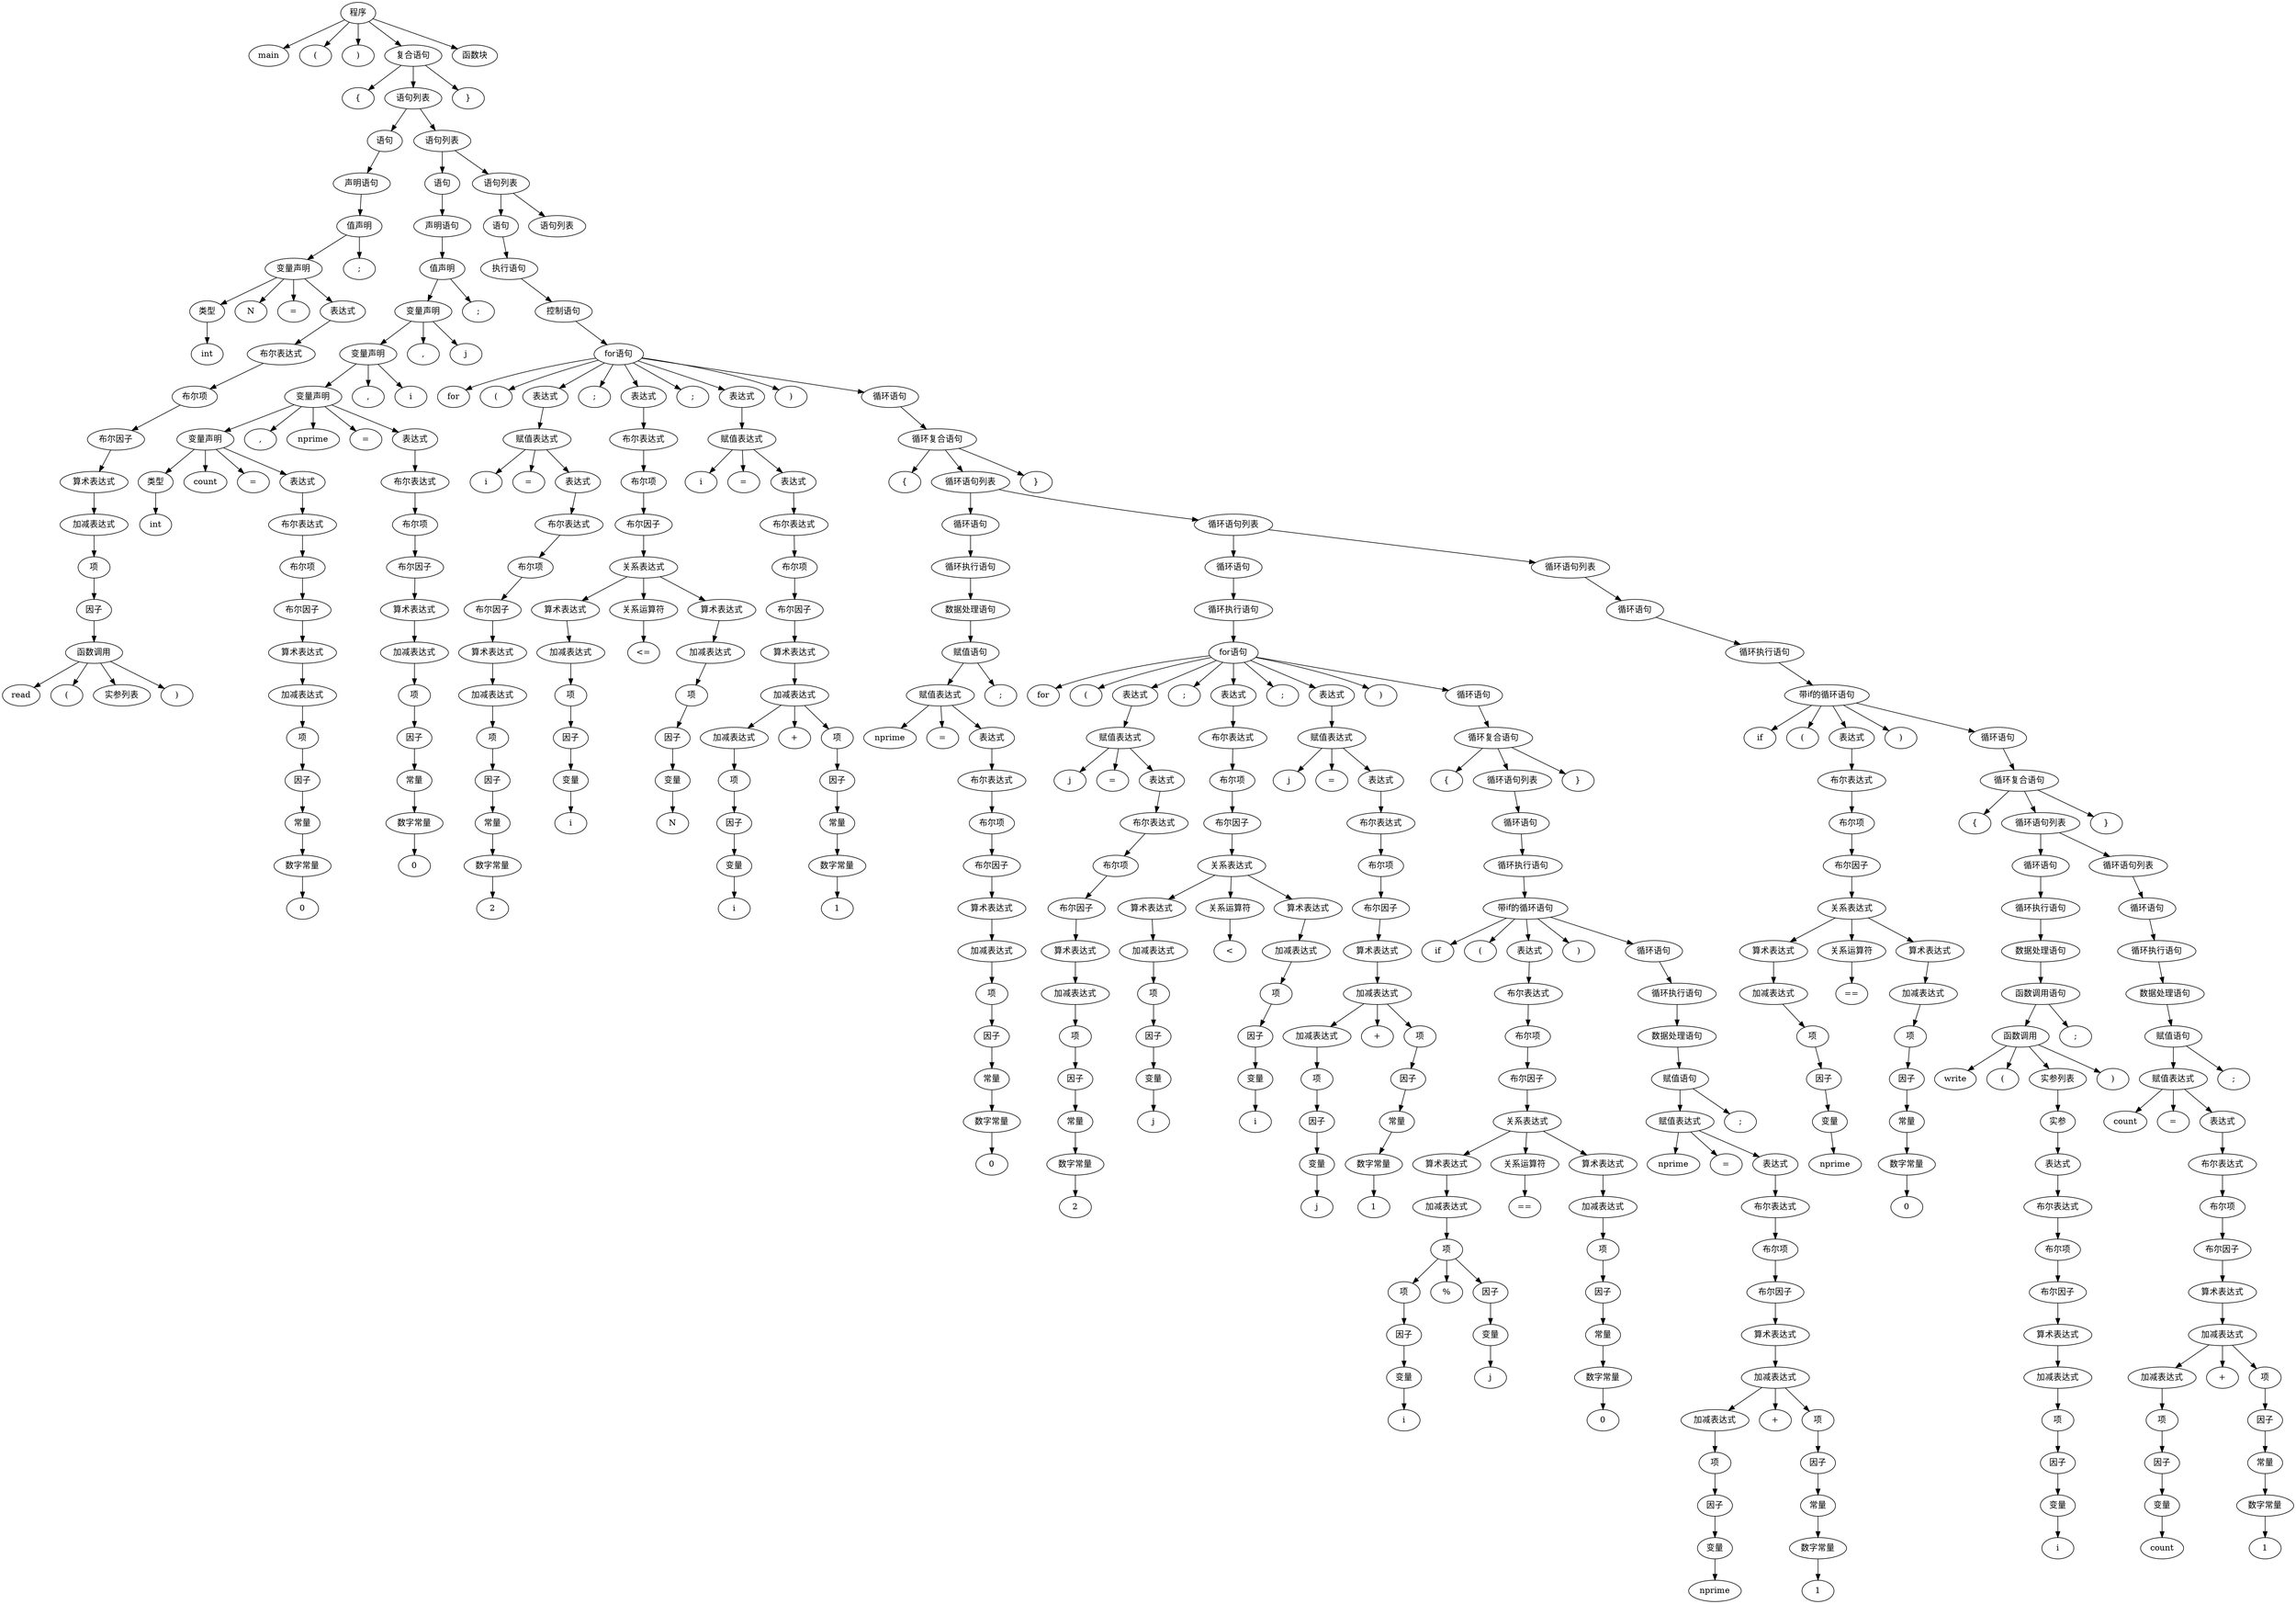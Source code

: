 // LR_DFA_Digraph
digraph {
	0 [label=main]
	1 [label="("]
	2 [label=")"]
	3 [label="{"]
	4 [label=int]
	5 [label="类型" fontname=SimHei]
	5 -> 4
	6 [label=N]
	7 [label="="]
	8 [label=read]
	9 [label="("]
	10 [label="实参列表" fontname=SimHei]
	11 [label=")"]
	12 [label="函数调用" fontname=SimHei]
	12 -> 11
	12 -> 10
	12 -> 9
	12 -> 8
	13 [label="因子" fontname=SimHei]
	13 -> 12
	14 [label="项" fontname=SimHei]
	14 -> 13
	15 [label="加减表达式" fontname=SimHei]
	15 -> 14
	16 [label="算术表达式" fontname=SimHei]
	16 -> 15
	17 [label="布尔因子" fontname=SimHei]
	17 -> 16
	18 [label="布尔项" fontname=SimHei]
	18 -> 17
	19 [label="布尔表达式" fontname=SimHei]
	19 -> 18
	20 [label="表达式" fontname=SimHei]
	20 -> 19
	21 [label="变量声明" fontname=SimHei]
	21 -> 20
	21 -> 7
	21 -> 6
	21 -> 5
	22 [label=";"]
	23 [label="值声明" fontname=SimHei]
	23 -> 22
	23 -> 21
	24 [label="声明语句" fontname=SimHei]
	24 -> 23
	25 [label="语句" fontname=SimHei]
	25 -> 24
	26 [label=int]
	27 [label="类型" fontname=SimHei]
	27 -> 26
	28 [label=count]
	29 [label="="]
	30 [label=0]
	31 [label="数字常量" fontname=SimHei]
	31 -> 30
	32 [label="常量" fontname=SimHei]
	32 -> 31
	33 [label="因子" fontname=SimHei]
	33 -> 32
	34 [label="项" fontname=SimHei]
	34 -> 33
	35 [label="加减表达式" fontname=SimHei]
	35 -> 34
	36 [label="算术表达式" fontname=SimHei]
	36 -> 35
	37 [label="布尔因子" fontname=SimHei]
	37 -> 36
	38 [label="布尔项" fontname=SimHei]
	38 -> 37
	39 [label="布尔表达式" fontname=SimHei]
	39 -> 38
	40 [label="表达式" fontname=SimHei]
	40 -> 39
	41 [label="变量声明" fontname=SimHei]
	41 -> 40
	41 -> 29
	41 -> 28
	41 -> 27
	42 [label=","]
	43 [label=nprime]
	44 [label="="]
	45 [label=0]
	46 [label="数字常量" fontname=SimHei]
	46 -> 45
	47 [label="常量" fontname=SimHei]
	47 -> 46
	48 [label="因子" fontname=SimHei]
	48 -> 47
	49 [label="项" fontname=SimHei]
	49 -> 48
	50 [label="加减表达式" fontname=SimHei]
	50 -> 49
	51 [label="算术表达式" fontname=SimHei]
	51 -> 50
	52 [label="布尔因子" fontname=SimHei]
	52 -> 51
	53 [label="布尔项" fontname=SimHei]
	53 -> 52
	54 [label="布尔表达式" fontname=SimHei]
	54 -> 53
	55 [label="表达式" fontname=SimHei]
	55 -> 54
	56 [label="变量声明" fontname=SimHei]
	56 -> 55
	56 -> 44
	56 -> 43
	56 -> 42
	56 -> 41
	57 [label=","]
	58 [label=i]
	59 [label="变量声明" fontname=SimHei]
	59 -> 58
	59 -> 57
	59 -> 56
	60 [label=","]
	61 [label=j]
	62 [label="变量声明" fontname=SimHei]
	62 -> 61
	62 -> 60
	62 -> 59
	63 [label=";"]
	64 [label="值声明" fontname=SimHei]
	64 -> 63
	64 -> 62
	65 [label="声明语句" fontname=SimHei]
	65 -> 64
	66 [label="语句" fontname=SimHei]
	66 -> 65
	67 [label=for]
	68 [label="("]
	69 [label=i]
	70 [label="="]
	71 [label=2]
	72 [label="数字常量" fontname=SimHei]
	72 -> 71
	73 [label="常量" fontname=SimHei]
	73 -> 72
	74 [label="因子" fontname=SimHei]
	74 -> 73
	75 [label="项" fontname=SimHei]
	75 -> 74
	76 [label="加减表达式" fontname=SimHei]
	76 -> 75
	77 [label="算术表达式" fontname=SimHei]
	77 -> 76
	78 [label="布尔因子" fontname=SimHei]
	78 -> 77
	79 [label="布尔项" fontname=SimHei]
	79 -> 78
	80 [label="布尔表达式" fontname=SimHei]
	80 -> 79
	81 [label="表达式" fontname=SimHei]
	81 -> 80
	82 [label="赋值表达式" fontname=SimHei]
	82 -> 81
	82 -> 70
	82 -> 69
	83 [label="表达式" fontname=SimHei]
	83 -> 82
	84 [label=";"]
	85 [label=i]
	86 [label="变量" fontname=SimHei]
	86 -> 85
	87 [label="因子" fontname=SimHei]
	87 -> 86
	88 [label="项" fontname=SimHei]
	88 -> 87
	89 [label="加减表达式" fontname=SimHei]
	89 -> 88
	90 [label="算术表达式" fontname=SimHei]
	90 -> 89
	91 [label="<="]
	92 [label="关系运算符" fontname=SimHei]
	92 -> 91
	93 [label=N]
	94 [label="变量" fontname=SimHei]
	94 -> 93
	95 [label="因子" fontname=SimHei]
	95 -> 94
	96 [label="项" fontname=SimHei]
	96 -> 95
	97 [label="加减表达式" fontname=SimHei]
	97 -> 96
	98 [label="算术表达式" fontname=SimHei]
	98 -> 97
	99 [label="关系表达式" fontname=SimHei]
	99 -> 98
	99 -> 92
	99 -> 90
	100 [label="布尔因子" fontname=SimHei]
	100 -> 99
	101 [label="布尔项" fontname=SimHei]
	101 -> 100
	102 [label="布尔表达式" fontname=SimHei]
	102 -> 101
	103 [label="表达式" fontname=SimHei]
	103 -> 102
	104 [label=";"]
	105 [label=i]
	106 [label="="]
	107 [label=i]
	108 [label="变量" fontname=SimHei]
	108 -> 107
	109 [label="因子" fontname=SimHei]
	109 -> 108
	110 [label="项" fontname=SimHei]
	110 -> 109
	111 [label="加减表达式" fontname=SimHei]
	111 -> 110
	112 [label="+"]
	113 [label=1]
	114 [label="数字常量" fontname=SimHei]
	114 -> 113
	115 [label="常量" fontname=SimHei]
	115 -> 114
	116 [label="因子" fontname=SimHei]
	116 -> 115
	117 [label="项" fontname=SimHei]
	117 -> 116
	118 [label="加减表达式" fontname=SimHei]
	118 -> 117
	118 -> 112
	118 -> 111
	119 [label="算术表达式" fontname=SimHei]
	119 -> 118
	120 [label="布尔因子" fontname=SimHei]
	120 -> 119
	121 [label="布尔项" fontname=SimHei]
	121 -> 120
	122 [label="布尔表达式" fontname=SimHei]
	122 -> 121
	123 [label="表达式" fontname=SimHei]
	123 -> 122
	124 [label="赋值表达式" fontname=SimHei]
	124 -> 123
	124 -> 106
	124 -> 105
	125 [label="表达式" fontname=SimHei]
	125 -> 124
	126 [label=")"]
	127 [label="{"]
	128 [label=nprime]
	129 [label="="]
	130 [label=0]
	131 [label="数字常量" fontname=SimHei]
	131 -> 130
	132 [label="常量" fontname=SimHei]
	132 -> 131
	133 [label="因子" fontname=SimHei]
	133 -> 132
	134 [label="项" fontname=SimHei]
	134 -> 133
	135 [label="加减表达式" fontname=SimHei]
	135 -> 134
	136 [label="算术表达式" fontname=SimHei]
	136 -> 135
	137 [label="布尔因子" fontname=SimHei]
	137 -> 136
	138 [label="布尔项" fontname=SimHei]
	138 -> 137
	139 [label="布尔表达式" fontname=SimHei]
	139 -> 138
	140 [label="表达式" fontname=SimHei]
	140 -> 139
	141 [label="赋值表达式" fontname=SimHei]
	141 -> 140
	141 -> 129
	141 -> 128
	142 [label=";"]
	143 [label="赋值语句" fontname=SimHei]
	143 -> 142
	143 -> 141
	144 [label="数据处理语句" fontname=SimHei]
	144 -> 143
	145 [label="循环执行语句" fontname=SimHei]
	145 -> 144
	146 [label="循环语句" fontname=SimHei]
	146 -> 145
	147 [label=for]
	148 [label="("]
	149 [label=j]
	150 [label="="]
	151 [label=2]
	152 [label="数字常量" fontname=SimHei]
	152 -> 151
	153 [label="常量" fontname=SimHei]
	153 -> 152
	154 [label="因子" fontname=SimHei]
	154 -> 153
	155 [label="项" fontname=SimHei]
	155 -> 154
	156 [label="加减表达式" fontname=SimHei]
	156 -> 155
	157 [label="算术表达式" fontname=SimHei]
	157 -> 156
	158 [label="布尔因子" fontname=SimHei]
	158 -> 157
	159 [label="布尔项" fontname=SimHei]
	159 -> 158
	160 [label="布尔表达式" fontname=SimHei]
	160 -> 159
	161 [label="表达式" fontname=SimHei]
	161 -> 160
	162 [label="赋值表达式" fontname=SimHei]
	162 -> 161
	162 -> 150
	162 -> 149
	163 [label="表达式" fontname=SimHei]
	163 -> 162
	164 [label=";"]
	165 [label=j]
	166 [label="变量" fontname=SimHei]
	166 -> 165
	167 [label="因子" fontname=SimHei]
	167 -> 166
	168 [label="项" fontname=SimHei]
	168 -> 167
	169 [label="加减表达式" fontname=SimHei]
	169 -> 168
	170 [label="算术表达式" fontname=SimHei]
	170 -> 169
	171 [label="<"]
	172 [label="关系运算符" fontname=SimHei]
	172 -> 171
	173 [label=i]
	174 [label="变量" fontname=SimHei]
	174 -> 173
	175 [label="因子" fontname=SimHei]
	175 -> 174
	176 [label="项" fontname=SimHei]
	176 -> 175
	177 [label="加减表达式" fontname=SimHei]
	177 -> 176
	178 [label="算术表达式" fontname=SimHei]
	178 -> 177
	179 [label="关系表达式" fontname=SimHei]
	179 -> 178
	179 -> 172
	179 -> 170
	180 [label="布尔因子" fontname=SimHei]
	180 -> 179
	181 [label="布尔项" fontname=SimHei]
	181 -> 180
	182 [label="布尔表达式" fontname=SimHei]
	182 -> 181
	183 [label="表达式" fontname=SimHei]
	183 -> 182
	184 [label=";"]
	185 [label=j]
	186 [label="="]
	187 [label=j]
	188 [label="变量" fontname=SimHei]
	188 -> 187
	189 [label="因子" fontname=SimHei]
	189 -> 188
	190 [label="项" fontname=SimHei]
	190 -> 189
	191 [label="加减表达式" fontname=SimHei]
	191 -> 190
	192 [label="+"]
	193 [label=1]
	194 [label="数字常量" fontname=SimHei]
	194 -> 193
	195 [label="常量" fontname=SimHei]
	195 -> 194
	196 [label="因子" fontname=SimHei]
	196 -> 195
	197 [label="项" fontname=SimHei]
	197 -> 196
	198 [label="加减表达式" fontname=SimHei]
	198 -> 197
	198 -> 192
	198 -> 191
	199 [label="算术表达式" fontname=SimHei]
	199 -> 198
	200 [label="布尔因子" fontname=SimHei]
	200 -> 199
	201 [label="布尔项" fontname=SimHei]
	201 -> 200
	202 [label="布尔表达式" fontname=SimHei]
	202 -> 201
	203 [label="表达式" fontname=SimHei]
	203 -> 202
	204 [label="赋值表达式" fontname=SimHei]
	204 -> 203
	204 -> 186
	204 -> 185
	205 [label="表达式" fontname=SimHei]
	205 -> 204
	206 [label=")"]
	207 [label="{"]
	208 [label=if]
	209 [label="("]
	210 [label=i]
	211 [label="变量" fontname=SimHei]
	211 -> 210
	212 [label="因子" fontname=SimHei]
	212 -> 211
	213 [label="项" fontname=SimHei]
	213 -> 212
	214 [label="%"]
	215 [label=j]
	216 [label="变量" fontname=SimHei]
	216 -> 215
	217 [label="因子" fontname=SimHei]
	217 -> 216
	218 [label="项" fontname=SimHei]
	218 -> 217
	218 -> 214
	218 -> 213
	219 [label="加减表达式" fontname=SimHei]
	219 -> 218
	220 [label="算术表达式" fontname=SimHei]
	220 -> 219
	221 [label="=="]
	222 [label="关系运算符" fontname=SimHei]
	222 -> 221
	223 [label=0]
	224 [label="数字常量" fontname=SimHei]
	224 -> 223
	225 [label="常量" fontname=SimHei]
	225 -> 224
	226 [label="因子" fontname=SimHei]
	226 -> 225
	227 [label="项" fontname=SimHei]
	227 -> 226
	228 [label="加减表达式" fontname=SimHei]
	228 -> 227
	229 [label="算术表达式" fontname=SimHei]
	229 -> 228
	230 [label="关系表达式" fontname=SimHei]
	230 -> 229
	230 -> 222
	230 -> 220
	231 [label="布尔因子" fontname=SimHei]
	231 -> 230
	232 [label="布尔项" fontname=SimHei]
	232 -> 231
	233 [label="布尔表达式" fontname=SimHei]
	233 -> 232
	234 [label="表达式" fontname=SimHei]
	234 -> 233
	235 [label=")"]
	236 [label=nprime]
	237 [label="="]
	238 [label=nprime]
	239 [label="变量" fontname=SimHei]
	239 -> 238
	240 [label="因子" fontname=SimHei]
	240 -> 239
	241 [label="项" fontname=SimHei]
	241 -> 240
	242 [label="加减表达式" fontname=SimHei]
	242 -> 241
	243 [label="+"]
	244 [label=1]
	245 [label="数字常量" fontname=SimHei]
	245 -> 244
	246 [label="常量" fontname=SimHei]
	246 -> 245
	247 [label="因子" fontname=SimHei]
	247 -> 246
	248 [label="项" fontname=SimHei]
	248 -> 247
	249 [label="加减表达式" fontname=SimHei]
	249 -> 248
	249 -> 243
	249 -> 242
	250 [label="算术表达式" fontname=SimHei]
	250 -> 249
	251 [label="布尔因子" fontname=SimHei]
	251 -> 250
	252 [label="布尔项" fontname=SimHei]
	252 -> 251
	253 [label="布尔表达式" fontname=SimHei]
	253 -> 252
	254 [label="表达式" fontname=SimHei]
	254 -> 253
	255 [label="赋值表达式" fontname=SimHei]
	255 -> 254
	255 -> 237
	255 -> 236
	256 [label=";"]
	257 [label="赋值语句" fontname=SimHei]
	257 -> 256
	257 -> 255
	258 [label="数据处理语句" fontname=SimHei]
	258 -> 257
	259 [label="循环执行语句" fontname=SimHei]
	259 -> 258
	260 [label="循环语句" fontname=SimHei]
	260 -> 259
	261 [label="带if的循环语句" fontname=SimHei]
	261 -> 260
	261 -> 235
	261 -> 234
	261 -> 209
	261 -> 208
	262 [label="循环执行语句" fontname=SimHei]
	262 -> 261
	263 [label="循环语句" fontname=SimHei]
	263 -> 262
	264 [label="循环语句列表" fontname=SimHei]
	264 -> 263
	265 [label="}"]
	266 [label="循环复合语句" fontname=SimHei]
	266 -> 265
	266 -> 264
	266 -> 207
	267 [label="循环语句" fontname=SimHei]
	267 -> 266
	268 [label="for语句" fontname=SimHei]
	268 -> 267
	268 -> 206
	268 -> 205
	268 -> 184
	268 -> 183
	268 -> 164
	268 -> 163
	268 -> 148
	268 -> 147
	269 [label="循环执行语句" fontname=SimHei]
	269 -> 268
	270 [label="循环语句" fontname=SimHei]
	270 -> 269
	271 [label=if]
	272 [label="("]
	273 [label=nprime]
	274 [label="变量" fontname=SimHei]
	274 -> 273
	275 [label="因子" fontname=SimHei]
	275 -> 274
	276 [label="项" fontname=SimHei]
	276 -> 275
	277 [label="加减表达式" fontname=SimHei]
	277 -> 276
	278 [label="算术表达式" fontname=SimHei]
	278 -> 277
	279 [label="=="]
	280 [label="关系运算符" fontname=SimHei]
	280 -> 279
	281 [label=0]
	282 [label="数字常量" fontname=SimHei]
	282 -> 281
	283 [label="常量" fontname=SimHei]
	283 -> 282
	284 [label="因子" fontname=SimHei]
	284 -> 283
	285 [label="项" fontname=SimHei]
	285 -> 284
	286 [label="加减表达式" fontname=SimHei]
	286 -> 285
	287 [label="算术表达式" fontname=SimHei]
	287 -> 286
	288 [label="关系表达式" fontname=SimHei]
	288 -> 287
	288 -> 280
	288 -> 278
	289 [label="布尔因子" fontname=SimHei]
	289 -> 288
	290 [label="布尔项" fontname=SimHei]
	290 -> 289
	291 [label="布尔表达式" fontname=SimHei]
	291 -> 290
	292 [label="表达式" fontname=SimHei]
	292 -> 291
	293 [label=")"]
	294 [label="{"]
	295 [label=write]
	296 [label="("]
	297 [label=i]
	298 [label="变量" fontname=SimHei]
	298 -> 297
	299 [label="因子" fontname=SimHei]
	299 -> 298
	300 [label="项" fontname=SimHei]
	300 -> 299
	301 [label="加减表达式" fontname=SimHei]
	301 -> 300
	302 [label="算术表达式" fontname=SimHei]
	302 -> 301
	303 [label="布尔因子" fontname=SimHei]
	303 -> 302
	304 [label="布尔项" fontname=SimHei]
	304 -> 303
	305 [label="布尔表达式" fontname=SimHei]
	305 -> 304
	306 [label="表达式" fontname=SimHei]
	306 -> 305
	307 [label="实参" fontname=SimHei]
	307 -> 306
	308 [label="实参列表" fontname=SimHei]
	308 -> 307
	309 [label=")"]
	310 [label="函数调用" fontname=SimHei]
	310 -> 309
	310 -> 308
	310 -> 296
	310 -> 295
	311 [label=";"]
	312 [label="函数调用语句" fontname=SimHei]
	312 -> 311
	312 -> 310
	313 [label="数据处理语句" fontname=SimHei]
	313 -> 312
	314 [label="循环执行语句" fontname=SimHei]
	314 -> 313
	315 [label="循环语句" fontname=SimHei]
	315 -> 314
	316 [label=count]
	317 [label="="]
	318 [label=count]
	319 [label="变量" fontname=SimHei]
	319 -> 318
	320 [label="因子" fontname=SimHei]
	320 -> 319
	321 [label="项" fontname=SimHei]
	321 -> 320
	322 [label="加减表达式" fontname=SimHei]
	322 -> 321
	323 [label="+"]
	324 [label=1]
	325 [label="数字常量" fontname=SimHei]
	325 -> 324
	326 [label="常量" fontname=SimHei]
	326 -> 325
	327 [label="因子" fontname=SimHei]
	327 -> 326
	328 [label="项" fontname=SimHei]
	328 -> 327
	329 [label="加减表达式" fontname=SimHei]
	329 -> 328
	329 -> 323
	329 -> 322
	330 [label="算术表达式" fontname=SimHei]
	330 -> 329
	331 [label="布尔因子" fontname=SimHei]
	331 -> 330
	332 [label="布尔项" fontname=SimHei]
	332 -> 331
	333 [label="布尔表达式" fontname=SimHei]
	333 -> 332
	334 [label="表达式" fontname=SimHei]
	334 -> 333
	335 [label="赋值表达式" fontname=SimHei]
	335 -> 334
	335 -> 317
	335 -> 316
	336 [label=";"]
	337 [label="赋值语句" fontname=SimHei]
	337 -> 336
	337 -> 335
	338 [label="数据处理语句" fontname=SimHei]
	338 -> 337
	339 [label="循环执行语句" fontname=SimHei]
	339 -> 338
	340 [label="循环语句" fontname=SimHei]
	340 -> 339
	341 [label="循环语句列表" fontname=SimHei]
	341 -> 340
	342 [label="循环语句列表" fontname=SimHei]
	342 -> 341
	342 -> 315
	343 [label="}"]
	344 [label="循环复合语句" fontname=SimHei]
	344 -> 343
	344 -> 342
	344 -> 294
	345 [label="循环语句" fontname=SimHei]
	345 -> 344
	346 [label="带if的循环语句" fontname=SimHei]
	346 -> 345
	346 -> 293
	346 -> 292
	346 -> 272
	346 -> 271
	347 [label="循环执行语句" fontname=SimHei]
	347 -> 346
	348 [label="循环语句" fontname=SimHei]
	348 -> 347
	349 [label="循环语句列表" fontname=SimHei]
	349 -> 348
	350 [label="循环语句列表" fontname=SimHei]
	350 -> 349
	350 -> 270
	351 [label="循环语句列表" fontname=SimHei]
	351 -> 350
	351 -> 146
	352 [label="}"]
	353 [label="循环复合语句" fontname=SimHei]
	353 -> 352
	353 -> 351
	353 -> 127
	354 [label="循环语句" fontname=SimHei]
	354 -> 353
	355 [label="for语句" fontname=SimHei]
	355 -> 354
	355 -> 126
	355 -> 125
	355 -> 104
	355 -> 103
	355 -> 84
	355 -> 83
	355 -> 68
	355 -> 67
	356 [label="控制语句" fontname=SimHei]
	356 -> 355
	357 [label="执行语句" fontname=SimHei]
	357 -> 356
	358 [label="语句" fontname=SimHei]
	358 -> 357
	359 [label="语句列表" fontname=SimHei]
	360 [label="语句列表" fontname=SimHei]
	360 -> 359
	360 -> 358
	361 [label="语句列表" fontname=SimHei]
	361 -> 360
	361 -> 66
	362 [label="语句列表" fontname=SimHei]
	362 -> 361
	362 -> 25
	363 [label="}"]
	364 [label="复合语句" fontname=SimHei]
	364 -> 363
	364 -> 362
	364 -> 3
	365 [label="函数块" fontname=SimHei]
	366 [label="程序" fontname=SimHei]
	366 -> 365
	366 -> 364
	366 -> 2
	366 -> 1
	366 -> 0
}
